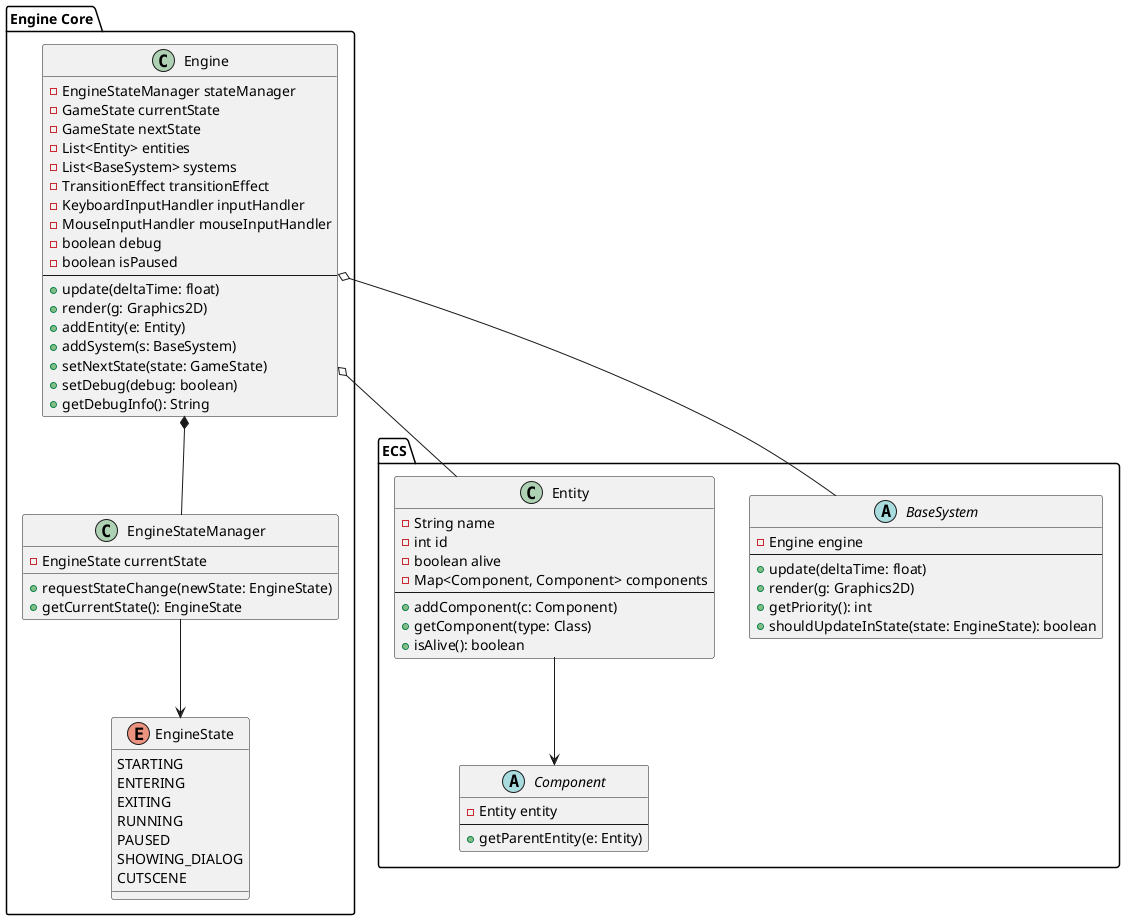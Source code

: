 @startuml

' === PACKAGE: CORE ENGINE ===
package "Engine Core" {
    class Engine {
        - EngineStateManager stateManager
        - GameState currentState
        - GameState nextState
        - List<Entity> entities
        - List<BaseSystem> systems
        - TransitionEffect transitionEffect
        - KeyboardInputHandler inputHandler
        - MouseInputHandler mouseInputHandler
        - boolean debug
        - boolean isPaused
        --
        + update(deltaTime: float)
        + render(g: Graphics2D)
        + addEntity(e: Entity)
        + addSystem(s: BaseSystem)
        + setNextState(state: GameState)
        + setDebug(debug: boolean)
        + getDebugInfo(): String
    }

    class EngineStateManager {
        - EngineState currentState
        + requestStateChange(newState: EngineState)
        + getCurrentState(): EngineState
    }

    enum EngineState {
        STARTING
        ENTERING
        EXITING
        RUNNING
        PAUSED
        SHOWING_DIALOG
        CUTSCENE
    }
}

' === PACKAGE: ECS ===
package "ECS" {
    abstract class BaseSystem {
        - Engine engine
        --
        + update(deltaTime: float)
        + render(g: Graphics2D)
        + getPriority(): int
        + shouldUpdateInState(state: EngineState): boolean
    }

    class Entity {
        - String name
        - int id
        - boolean alive
        - Map<Component, Component> components
        --
        + addComponent(c: Component)
        + getComponent(type: Class)
        + isAlive(): boolean
    }

    abstract class Component {
        - Entity entity
        --
        + getParentEntity(e: Entity)
    }
}

' === RELAZIONI ===
Engine *-- EngineStateManager
Engine o-- Entity
Engine o-- BaseSystem
Entity --> Component
EngineStateManager --> EngineState

@enduml
